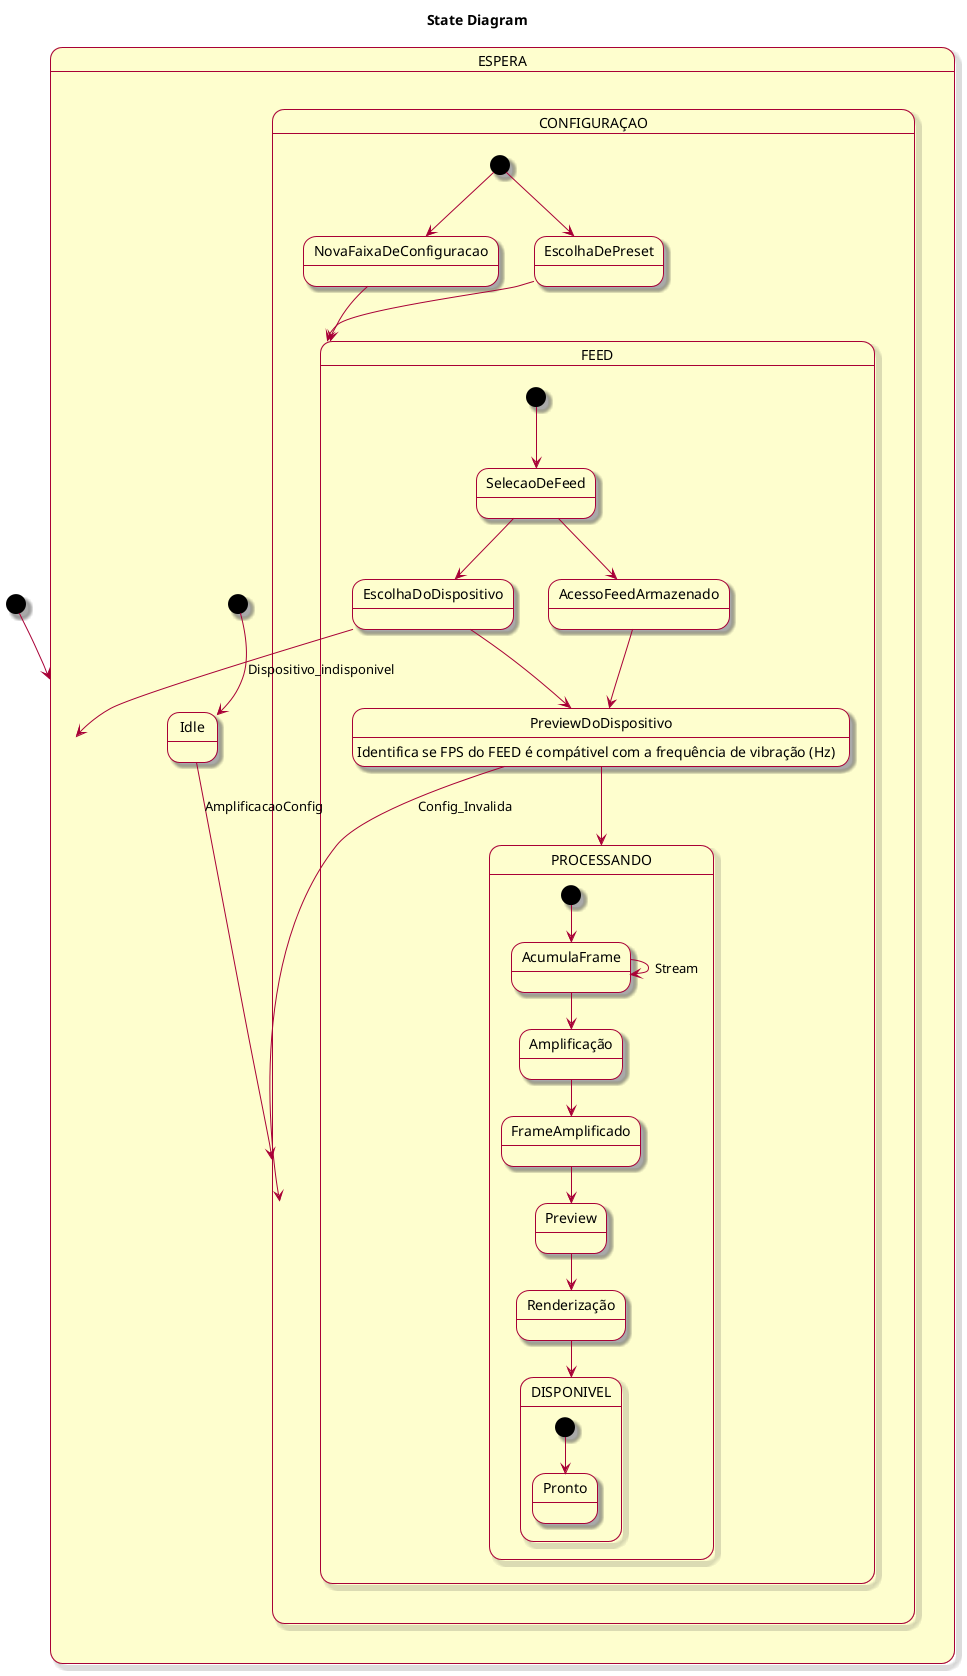 @startuml

skin rose

title State Diagram

[*] --> ESPERA

state ESPERA {
  [*] --> Idle
  Idle --> CONFIGURAÇAO: AmplificacaoConfig
}

state CONFIGURAÇAO {
  [*] --> NovaFaixaDeConfiguracao
  [*] --> EscolhaDePreset
  
  NovaFaixaDeConfiguracao --> FEED
  EscolhaDePreset --> FEED
}

state FEED {
  [*] --> SelecaoDeFeed
  SelecaoDeFeed --> EscolhaDoDispositivo
  EscolhaDoDispositivo --> PreviewDoDispositivo
  EscolhaDoDispositivo --> ESPERA: Dispositivo_indisponivel
  PreviewDoDispositivo --> CONFIGURAÇAO: Config_Invalida
  
  SelecaoDeFeed --> AcessoFeedArmazenado
  AcessoFeedArmazenado --> PreviewDoDispositivo

  PreviewDoDispositivo --> PROCESSANDO

  PreviewDoDispositivo: Identifica se FPS do FEED é compátivel com a frequência de vibração (Hz)
}

state PROCESSANDO {
  [*] --> AcumulaFrame
  AcumulaFrame --> AcumulaFrame: Stream
  AcumulaFrame --> Amplificação


  Amplificação --> FrameAmplificado
  FrameAmplificado --> Preview
  Preview --> Renderização
  Renderização --> DISPONIVEL
}

state DISPONIVEL {
  [*] --> Pronto
}

@enduml
